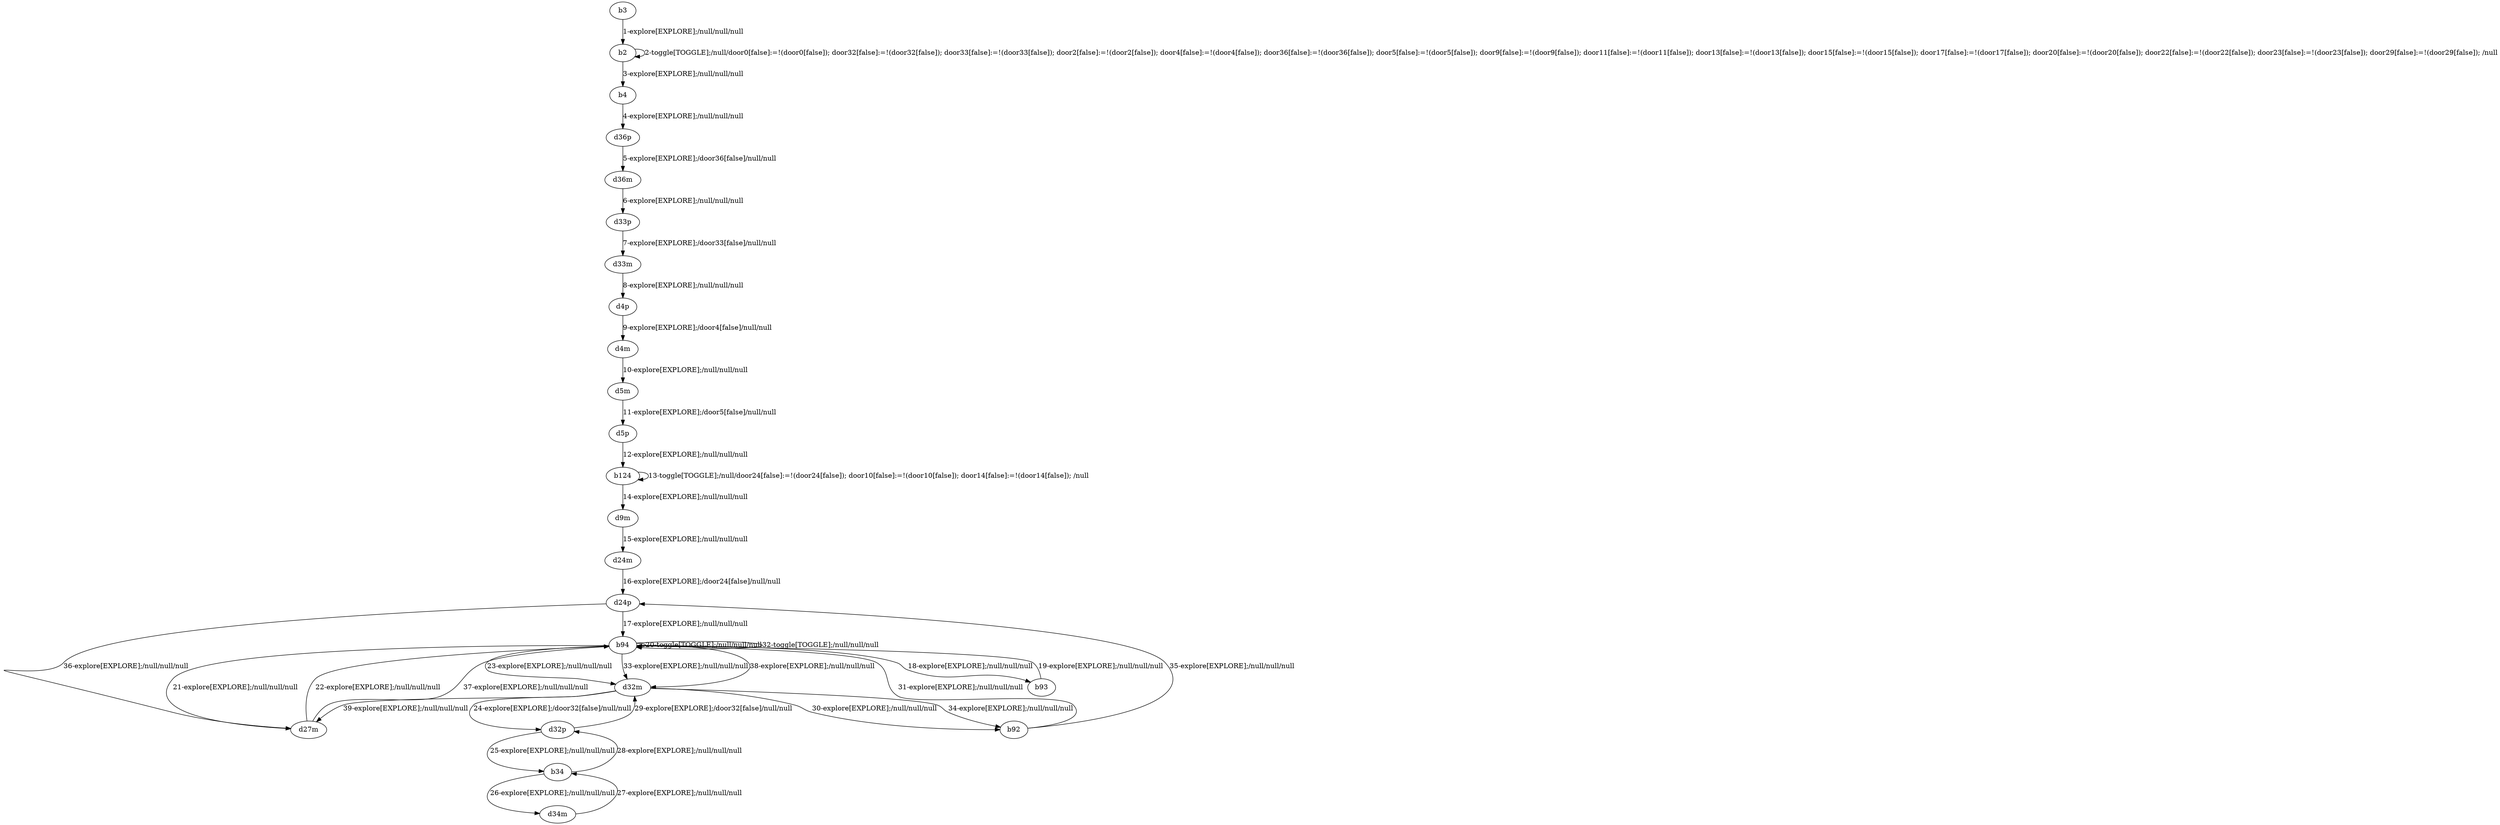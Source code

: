 # Total number of goals covered by this test: 7
# d32p --> d32m
# d34m --> b34
# d32m --> d32p
# b92 --> b94
# b34 --> d34m
# d32p --> b34
# b34 --> d32p

digraph g {
"b3" -> "b2" [label = "1-explore[EXPLORE];/null/null/null"];
"b2" -> "b2" [label = "2-toggle[TOGGLE];/null/door0[false]:=!(door0[false]); door32[false]:=!(door32[false]); door33[false]:=!(door33[false]); door2[false]:=!(door2[false]); door4[false]:=!(door4[false]); door36[false]:=!(door36[false]); door5[false]:=!(door5[false]); door9[false]:=!(door9[false]); door11[false]:=!(door11[false]); door13[false]:=!(door13[false]); door15[false]:=!(door15[false]); door17[false]:=!(door17[false]); door20[false]:=!(door20[false]); door22[false]:=!(door22[false]); door23[false]:=!(door23[false]); door29[false]:=!(door29[false]); /null"];
"b2" -> "b4" [label = "3-explore[EXPLORE];/null/null/null"];
"b4" -> "d36p" [label = "4-explore[EXPLORE];/null/null/null"];
"d36p" -> "d36m" [label = "5-explore[EXPLORE];/door36[false]/null/null"];
"d36m" -> "d33p" [label = "6-explore[EXPLORE];/null/null/null"];
"d33p" -> "d33m" [label = "7-explore[EXPLORE];/door33[false]/null/null"];
"d33m" -> "d4p" [label = "8-explore[EXPLORE];/null/null/null"];
"d4p" -> "d4m" [label = "9-explore[EXPLORE];/door4[false]/null/null"];
"d4m" -> "d5m" [label = "10-explore[EXPLORE];/null/null/null"];
"d5m" -> "d5p" [label = "11-explore[EXPLORE];/door5[false]/null/null"];
"d5p" -> "b124" [label = "12-explore[EXPLORE];/null/null/null"];
"b124" -> "b124" [label = "13-toggle[TOGGLE];/null/door24[false]:=!(door24[false]); door10[false]:=!(door10[false]); door14[false]:=!(door14[false]); /null"];
"b124" -> "d9m" [label = "14-explore[EXPLORE];/null/null/null"];
"d9m" -> "d24m" [label = "15-explore[EXPLORE];/null/null/null"];
"d24m" -> "d24p" [label = "16-explore[EXPLORE];/door24[false]/null/null"];
"d24p" -> "b94" [label = "17-explore[EXPLORE];/null/null/null"];
"b94" -> "b93" [label = "18-explore[EXPLORE];/null/null/null"];
"b93" -> "b94" [label = "19-explore[EXPLORE];/null/null/null"];
"b94" -> "b94" [label = "20-toggle[TOGGLE];/null/null/null"];
"b94" -> "d27m" [label = "21-explore[EXPLORE];/null/null/null"];
"d27m" -> "b94" [label = "22-explore[EXPLORE];/null/null/null"];
"b94" -> "d32m" [label = "23-explore[EXPLORE];/null/null/null"];
"d32m" -> "d32p" [label = "24-explore[EXPLORE];/door32[false]/null/null"];
"d32p" -> "b34" [label = "25-explore[EXPLORE];/null/null/null"];
"b34" -> "d34m" [label = "26-explore[EXPLORE];/null/null/null"];
"d34m" -> "b34" [label = "27-explore[EXPLORE];/null/null/null"];
"b34" -> "d32p" [label = "28-explore[EXPLORE];/null/null/null"];
"d32p" -> "d32m" [label = "29-explore[EXPLORE];/door32[false]/null/null"];
"d32m" -> "b92" [label = "30-explore[EXPLORE];/null/null/null"];
"b92" -> "b94" [label = "31-explore[EXPLORE];/null/null/null"];
"b94" -> "b94" [label = "32-toggle[TOGGLE];/null/null/null"];
"b94" -> "d32m" [label = "33-explore[EXPLORE];/null/null/null"];
"d32m" -> "b92" [label = "34-explore[EXPLORE];/null/null/null"];
"b92" -> "d24p" [label = "35-explore[EXPLORE];/null/null/null"];
"d24p" -> "d27m" [label = "36-explore[EXPLORE];/null/null/null"];
"d27m" -> "b94" [label = "37-explore[EXPLORE];/null/null/null"];
"b94" -> "d32m" [label = "38-explore[EXPLORE];/null/null/null"];
"d32m" -> "d27m" [label = "39-explore[EXPLORE];/null/null/null"];
}